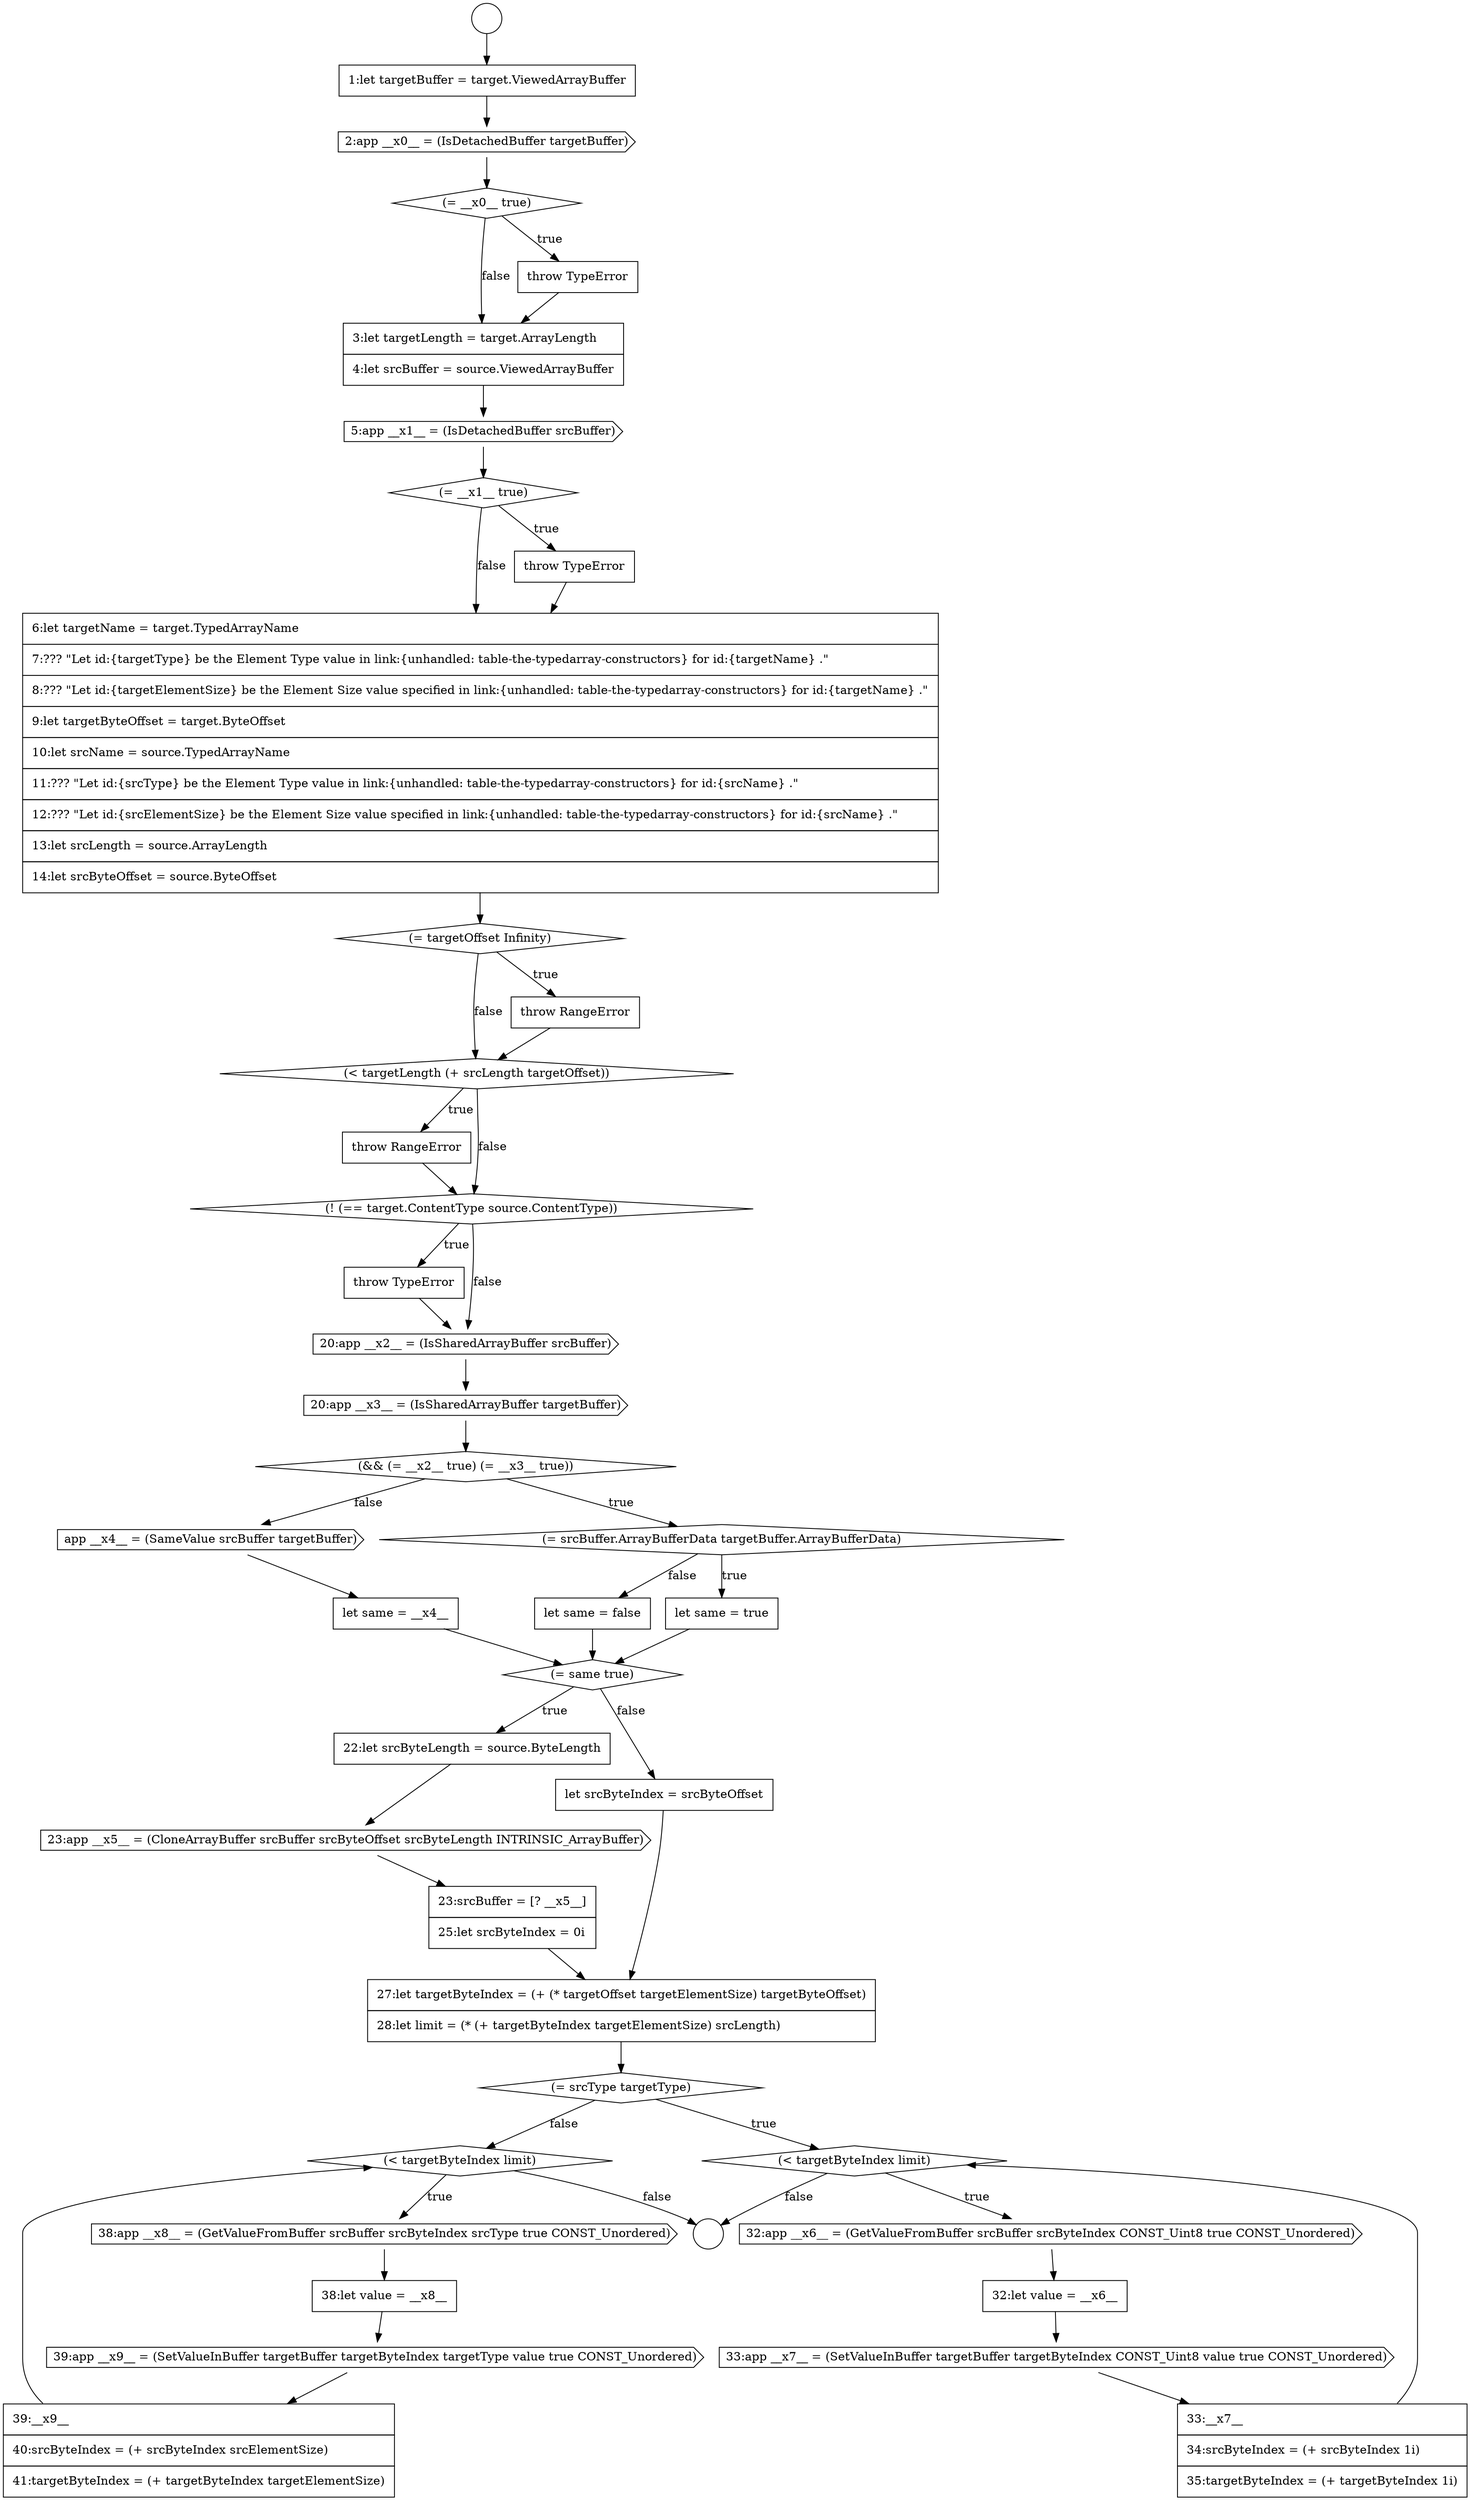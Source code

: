 digraph {
  node16789 [shape=cds, label=<<font color="black">app __x4__ = (SameValue srcBuffer targetBuffer)</font>> color="black" fillcolor="white" style=filled]
  node16772 [shape=none, margin=0, label=<<font color="black">
    <table border="0" cellborder="1" cellspacing="0" cellpadding="10">
      <tr><td align="left">3:let targetLength = target.ArrayLength</td></tr>
      <tr><td align="left">4:let srcBuffer = source.ViewedArrayBuffer</td></tr>
    </table>
  </font>> color="black" fillcolor="white" style=filled]
  node16776 [shape=none, margin=0, label=<<font color="black">
    <table border="0" cellborder="1" cellspacing="0" cellpadding="10">
      <tr><td align="left">6:let targetName = target.TypedArrayName</td></tr>
      <tr><td align="left">7:??? &quot;Let id:{targetType} be the Element Type value in link:{unhandled: table-the-typedarray-constructors} for id:{targetName} .&quot;</td></tr>
      <tr><td align="left">8:??? &quot;Let id:{targetElementSize} be the Element Size value specified in link:{unhandled: table-the-typedarray-constructors} for id:{targetName} .&quot;</td></tr>
      <tr><td align="left">9:let targetByteOffset = target.ByteOffset</td></tr>
      <tr><td align="left">10:let srcName = source.TypedArrayName</td></tr>
      <tr><td align="left">11:??? &quot;Let id:{srcType} be the Element Type value in link:{unhandled: table-the-typedarray-constructors} for id:{srcName} .&quot;</td></tr>
      <tr><td align="left">12:??? &quot;Let id:{srcElementSize} be the Element Size value specified in link:{unhandled: table-the-typedarray-constructors} for id:{srcName} .&quot;</td></tr>
      <tr><td align="left">13:let srcLength = source.ArrayLength</td></tr>
      <tr><td align="left">14:let srcByteOffset = source.ByteOffset</td></tr>
    </table>
  </font>> color="black" fillcolor="white" style=filled]
  node16780 [shape=none, margin=0, label=<<font color="black">
    <table border="0" cellborder="1" cellspacing="0" cellpadding="10">
      <tr><td align="left">throw RangeError</td></tr>
    </table>
  </font>> color="black" fillcolor="white" style=filled]
  node16769 [shape=cds, label=<<font color="black">2:app __x0__ = (IsDetachedBuffer targetBuffer)</font>> color="black" fillcolor="white" style=filled]
  node16770 [shape=diamond, label=<<font color="black">(= __x0__ true)</font>> color="black" fillcolor="white" style=filled]
  node16791 [shape=diamond, label=<<font color="black">(= same true)</font>> color="black" fillcolor="white" style=filled]
  node16794 [shape=none, margin=0, label=<<font color="black">
    <table border="0" cellborder="1" cellspacing="0" cellpadding="10">
      <tr><td align="left">23:srcBuffer = [? __x5__]</td></tr>
      <tr><td align="left">25:let srcByteIndex = 0i</td></tr>
    </table>
  </font>> color="black" fillcolor="white" style=filled]
  node16797 [shape=diamond, label=<<font color="black">(= srcType targetType)</font>> color="black" fillcolor="white" style=filled]
  node16777 [shape=diamond, label=<<font color="black">(= targetOffset Infinity)</font>> color="black" fillcolor="white" style=filled]
  node16804 [shape=cds, label=<<font color="black">38:app __x8__ = (GetValueFromBuffer srcBuffer srcByteIndex srcType true CONST_Unordered)</font>> color="black" fillcolor="white" style=filled]
  node16784 [shape=cds, label=<<font color="black">20:app __x3__ = (IsSharedArrayBuffer targetBuffer)</font>> color="black" fillcolor="white" style=filled]
  node16798 [shape=diamond, label=<<font color="black">(&lt; targetByteIndex limit)</font>> color="black" fillcolor="white" style=filled]
  node16785 [shape=diamond, label=<<font color="black">(&amp;&amp; (= __x2__ true) (= __x3__ true))</font>> color="black" fillcolor="white" style=filled]
  node16801 [shape=cds, label=<<font color="black">33:app __x7__ = (SetValueInBuffer targetBuffer targetByteIndex CONST_Uint8 value true CONST_Unordered)</font>> color="black" fillcolor="white" style=filled]
  node16790 [shape=none, margin=0, label=<<font color="black">
    <table border="0" cellborder="1" cellspacing="0" cellpadding="10">
      <tr><td align="left">let same = __x4__</td></tr>
    </table>
  </font>> color="black" fillcolor="white" style=filled]
  node16793 [shape=cds, label=<<font color="black">23:app __x5__ = (CloneArrayBuffer srcBuffer srcByteOffset srcByteLength INTRINSIC_ArrayBuffer)</font>> color="black" fillcolor="white" style=filled]
  node16800 [shape=none, margin=0, label=<<font color="black">
    <table border="0" cellborder="1" cellspacing="0" cellpadding="10">
      <tr><td align="left">32:let value = __x6__</td></tr>
    </table>
  </font>> color="black" fillcolor="white" style=filled]
  node16783 [shape=cds, label=<<font color="black">20:app __x2__ = (IsSharedArrayBuffer srcBuffer)</font>> color="black" fillcolor="white" style=filled]
  node16768 [shape=none, margin=0, label=<<font color="black">
    <table border="0" cellborder="1" cellspacing="0" cellpadding="10">
      <tr><td align="left">1:let targetBuffer = target.ViewedArrayBuffer</td></tr>
    </table>
  </font>> color="black" fillcolor="white" style=filled]
  node16805 [shape=none, margin=0, label=<<font color="black">
    <table border="0" cellborder="1" cellspacing="0" cellpadding="10">
      <tr><td align="left">38:let value = __x8__</td></tr>
    </table>
  </font>> color="black" fillcolor="white" style=filled]
  node16786 [shape=diamond, label=<<font color="black">(= srcBuffer.ArrayBufferData targetBuffer.ArrayBufferData)</font>> color="black" fillcolor="white" style=filled]
  node16773 [shape=cds, label=<<font color="black">5:app __x1__ = (IsDetachedBuffer srcBuffer)</font>> color="black" fillcolor="white" style=filled]
  node16796 [shape=none, margin=0, label=<<font color="black">
    <table border="0" cellborder="1" cellspacing="0" cellpadding="10">
      <tr><td align="left">27:let targetByteIndex = (+ (* targetOffset targetElementSize) targetByteOffset)</td></tr>
      <tr><td align="left">28:let limit = (* (+ targetByteIndex targetElementSize) srcLength)</td></tr>
    </table>
  </font>> color="black" fillcolor="white" style=filled]
  node16779 [shape=diamond, label=<<font color="black">(&lt; targetLength (+ srcLength targetOffset))</font>> color="black" fillcolor="white" style=filled]
  node16782 [shape=none, margin=0, label=<<font color="black">
    <table border="0" cellborder="1" cellspacing="0" cellpadding="10">
      <tr><td align="left">throw TypeError</td></tr>
    </table>
  </font>> color="black" fillcolor="white" style=filled]
  node16774 [shape=diamond, label=<<font color="black">(= __x1__ true)</font>> color="black" fillcolor="white" style=filled]
  node16767 [shape=circle label=" " color="black" fillcolor="white" style=filled]
  node16799 [shape=cds, label=<<font color="black">32:app __x6__ = (GetValueFromBuffer srcBuffer srcByteIndex CONST_Uint8 true CONST_Unordered)</font>> color="black" fillcolor="white" style=filled]
  node16802 [shape=none, margin=0, label=<<font color="black">
    <table border="0" cellborder="1" cellspacing="0" cellpadding="10">
      <tr><td align="left">33:__x7__</td></tr>
      <tr><td align="left">34:srcByteIndex = (+ srcByteIndex 1i)</td></tr>
      <tr><td align="left">35:targetByteIndex = (+ targetByteIndex 1i)</td></tr>
    </table>
  </font>> color="black" fillcolor="white" style=filled]
  node16806 [shape=cds, label=<<font color="black">39:app __x9__ = (SetValueInBuffer targetBuffer targetByteIndex targetType value true CONST_Unordered)</font>> color="black" fillcolor="white" style=filled]
  node16787 [shape=none, margin=0, label=<<font color="black">
    <table border="0" cellborder="1" cellspacing="0" cellpadding="10">
      <tr><td align="left">let same = true</td></tr>
    </table>
  </font>> color="black" fillcolor="white" style=filled]
  node16781 [shape=diamond, label=<<font color="black">(! (== target.ContentType source.ContentType))</font>> color="black" fillcolor="white" style=filled]
  node16766 [shape=circle label=" " color="black" fillcolor="white" style=filled]
  node16807 [shape=none, margin=0, label=<<font color="black">
    <table border="0" cellborder="1" cellspacing="0" cellpadding="10">
      <tr><td align="left">39:__x9__</td></tr>
      <tr><td align="left">40:srcByteIndex = (+ srcByteIndex srcElementSize)</td></tr>
      <tr><td align="left">41:targetByteIndex = (+ targetByteIndex targetElementSize)</td></tr>
    </table>
  </font>> color="black" fillcolor="white" style=filled]
  node16795 [shape=none, margin=0, label=<<font color="black">
    <table border="0" cellborder="1" cellspacing="0" cellpadding="10">
      <tr><td align="left">let srcByteIndex = srcByteOffset</td></tr>
    </table>
  </font>> color="black" fillcolor="white" style=filled]
  node16803 [shape=diamond, label=<<font color="black">(&lt; targetByteIndex limit)</font>> color="black" fillcolor="white" style=filled]
  node16778 [shape=none, margin=0, label=<<font color="black">
    <table border="0" cellborder="1" cellspacing="0" cellpadding="10">
      <tr><td align="left">throw RangeError</td></tr>
    </table>
  </font>> color="black" fillcolor="white" style=filled]
  node16788 [shape=none, margin=0, label=<<font color="black">
    <table border="0" cellborder="1" cellspacing="0" cellpadding="10">
      <tr><td align="left">let same = false</td></tr>
    </table>
  </font>> color="black" fillcolor="white" style=filled]
  node16771 [shape=none, margin=0, label=<<font color="black">
    <table border="0" cellborder="1" cellspacing="0" cellpadding="10">
      <tr><td align="left">throw TypeError</td></tr>
    </table>
  </font>> color="black" fillcolor="white" style=filled]
  node16792 [shape=none, margin=0, label=<<font color="black">
    <table border="0" cellborder="1" cellspacing="0" cellpadding="10">
      <tr><td align="left">22:let srcByteLength = source.ByteLength</td></tr>
    </table>
  </font>> color="black" fillcolor="white" style=filled]
  node16775 [shape=none, margin=0, label=<<font color="black">
    <table border="0" cellborder="1" cellspacing="0" cellpadding="10">
      <tr><td align="left">throw TypeError</td></tr>
    </table>
  </font>> color="black" fillcolor="white" style=filled]
  node16771 -> node16772 [ color="black"]
  node16770 -> node16771 [label=<<font color="black">true</font>> color="black"]
  node16770 -> node16772 [label=<<font color="black">false</font>> color="black"]
  node16769 -> node16770 [ color="black"]
  node16773 -> node16774 [ color="black"]
  node16794 -> node16796 [ color="black"]
  node16791 -> node16792 [label=<<font color="black">true</font>> color="black"]
  node16791 -> node16795 [label=<<font color="black">false</font>> color="black"]
  node16797 -> node16798 [label=<<font color="black">true</font>> color="black"]
  node16797 -> node16803 [label=<<font color="black">false</font>> color="black"]
  node16772 -> node16773 [ color="black"]
  node16787 -> node16791 [ color="black"]
  node16775 -> node16776 [ color="black"]
  node16768 -> node16769 [ color="black"]
  node16789 -> node16790 [ color="black"]
  node16788 -> node16791 [ color="black"]
  node16802 -> node16798 [ color="black"]
  node16790 -> node16791 [ color="black"]
  node16806 -> node16807 [ color="black"]
  node16784 -> node16785 [ color="black"]
  node16796 -> node16797 [ color="black"]
  node16800 -> node16801 [ color="black"]
  node16783 -> node16784 [ color="black"]
  node16776 -> node16777 [ color="black"]
  node16785 -> node16786 [label=<<font color="black">true</font>> color="black"]
  node16785 -> node16789 [label=<<font color="black">false</font>> color="black"]
  node16774 -> node16775 [label=<<font color="black">true</font>> color="black"]
  node16774 -> node16776 [label=<<font color="black">false</font>> color="black"]
  node16786 -> node16787 [label=<<font color="black">true</font>> color="black"]
  node16786 -> node16788 [label=<<font color="black">false</font>> color="black"]
  node16793 -> node16794 [ color="black"]
  node16777 -> node16778 [label=<<font color="black">true</font>> color="black"]
  node16777 -> node16779 [label=<<font color="black">false</font>> color="black"]
  node16807 -> node16803 [ color="black"]
  node16799 -> node16800 [ color="black"]
  node16798 -> node16799 [label=<<font color="black">true</font>> color="black"]
  node16798 -> node16767 [label=<<font color="black">false</font>> color="black"]
  node16795 -> node16796 [ color="black"]
  node16766 -> node16768 [ color="black"]
  node16781 -> node16782 [label=<<font color="black">true</font>> color="black"]
  node16781 -> node16783 [label=<<font color="black">false</font>> color="black"]
  node16804 -> node16805 [ color="black"]
  node16803 -> node16804 [label=<<font color="black">true</font>> color="black"]
  node16803 -> node16767 [label=<<font color="black">false</font>> color="black"]
  node16778 -> node16779 [ color="black"]
  node16782 -> node16783 [ color="black"]
  node16780 -> node16781 [ color="black"]
  node16801 -> node16802 [ color="black"]
  node16779 -> node16780 [label=<<font color="black">true</font>> color="black"]
  node16779 -> node16781 [label=<<font color="black">false</font>> color="black"]
  node16805 -> node16806 [ color="black"]
  node16792 -> node16793 [ color="black"]
}
